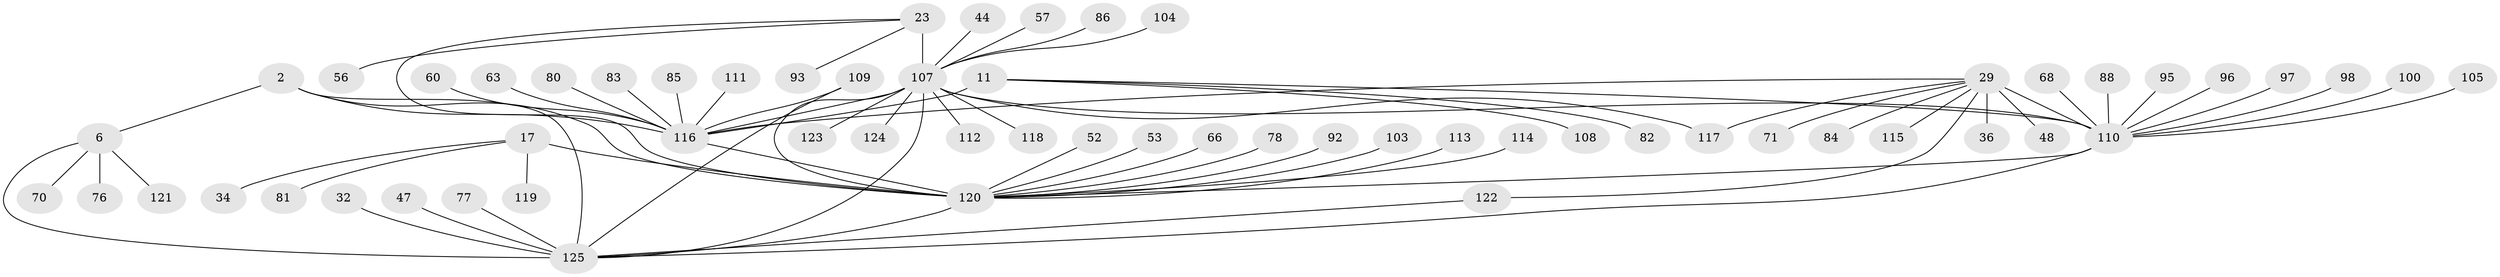 // original degree distribution, {6: 0.04, 12: 0.016, 8: 0.064, 7: 0.024, 9: 0.024, 11: 0.024, 5: 0.008, 13: 0.016, 10: 0.024, 2: 0.184, 1: 0.544, 4: 0.016, 3: 0.016}
// Generated by graph-tools (version 1.1) at 2025/55/03/09/25 04:55:24]
// undirected, 62 vertices, 74 edges
graph export_dot {
graph [start="1"]
  node [color=gray90,style=filled];
  2 [super="+1"];
  6 [super="+5"];
  11 [super="+10"];
  17 [super="+14"];
  23 [super="+21"];
  29 [super="+25"];
  32;
  34;
  36;
  44;
  47;
  48;
  52;
  53 [super="+31"];
  56;
  57;
  60;
  63;
  66;
  68;
  70;
  71;
  76;
  77;
  78;
  80;
  81;
  82;
  83 [super="+79"];
  84;
  85;
  86;
  88;
  92;
  93;
  95;
  96;
  97;
  98;
  100;
  103 [super="+64"];
  104;
  105;
  107 [super="+101+20"];
  108 [super="+33"];
  109 [super="+50+54"];
  110 [super="+106+46+65"];
  111 [super="+55"];
  112;
  113;
  114;
  115;
  116 [super="+99+59"];
  117 [super="+91"];
  118;
  119;
  120 [super="+90+75+69+38+40+49"];
  121;
  122;
  123 [super="+45"];
  124;
  125 [super="+73"];
  2 -- 6 [weight=4];
  2 -- 120;
  2 -- 116;
  2 -- 125 [weight=4];
  6 -- 70;
  6 -- 121;
  6 -- 76;
  6 -- 125 [weight=4];
  11 -- 82;
  11 -- 110;
  11 -- 108;
  11 -- 116 [weight=8];
  17 -- 34;
  17 -- 81;
  17 -- 119;
  17 -- 120 [weight=8];
  23 -- 56;
  23 -- 93;
  23 -- 120;
  23 -- 107 [weight=8];
  29 -- 71;
  29 -- 84;
  29 -- 117;
  29 -- 122;
  29 -- 48;
  29 -- 115;
  29 -- 36;
  29 -- 116;
  29 -- 110 [weight=9];
  32 -- 125;
  44 -- 107;
  47 -- 125;
  52 -- 120;
  53 -- 120;
  57 -- 107;
  60 -- 116;
  63 -- 116;
  66 -- 120;
  68 -- 110;
  77 -- 125;
  78 -- 120;
  80 -- 116;
  83 -- 116;
  85 -- 116;
  86 -- 107;
  88 -- 110;
  92 -- 120;
  95 -- 110;
  96 -- 110;
  97 -- 110;
  98 -- 110;
  100 -- 110;
  103 -- 120;
  104 -- 107;
  105 -- 110;
  107 -- 116 [weight=2];
  107 -- 112;
  107 -- 117;
  107 -- 118;
  107 -- 123;
  107 -- 125 [weight=3];
  107 -- 120 [weight=2];
  107 -- 124;
  107 -- 110;
  109 -- 116;
  109 -- 125;
  110 -- 125;
  110 -- 120 [weight=3];
  111 -- 116;
  113 -- 120;
  114 -- 120;
  116 -- 120 [weight=2];
  120 -- 125;
  122 -- 125;
}
